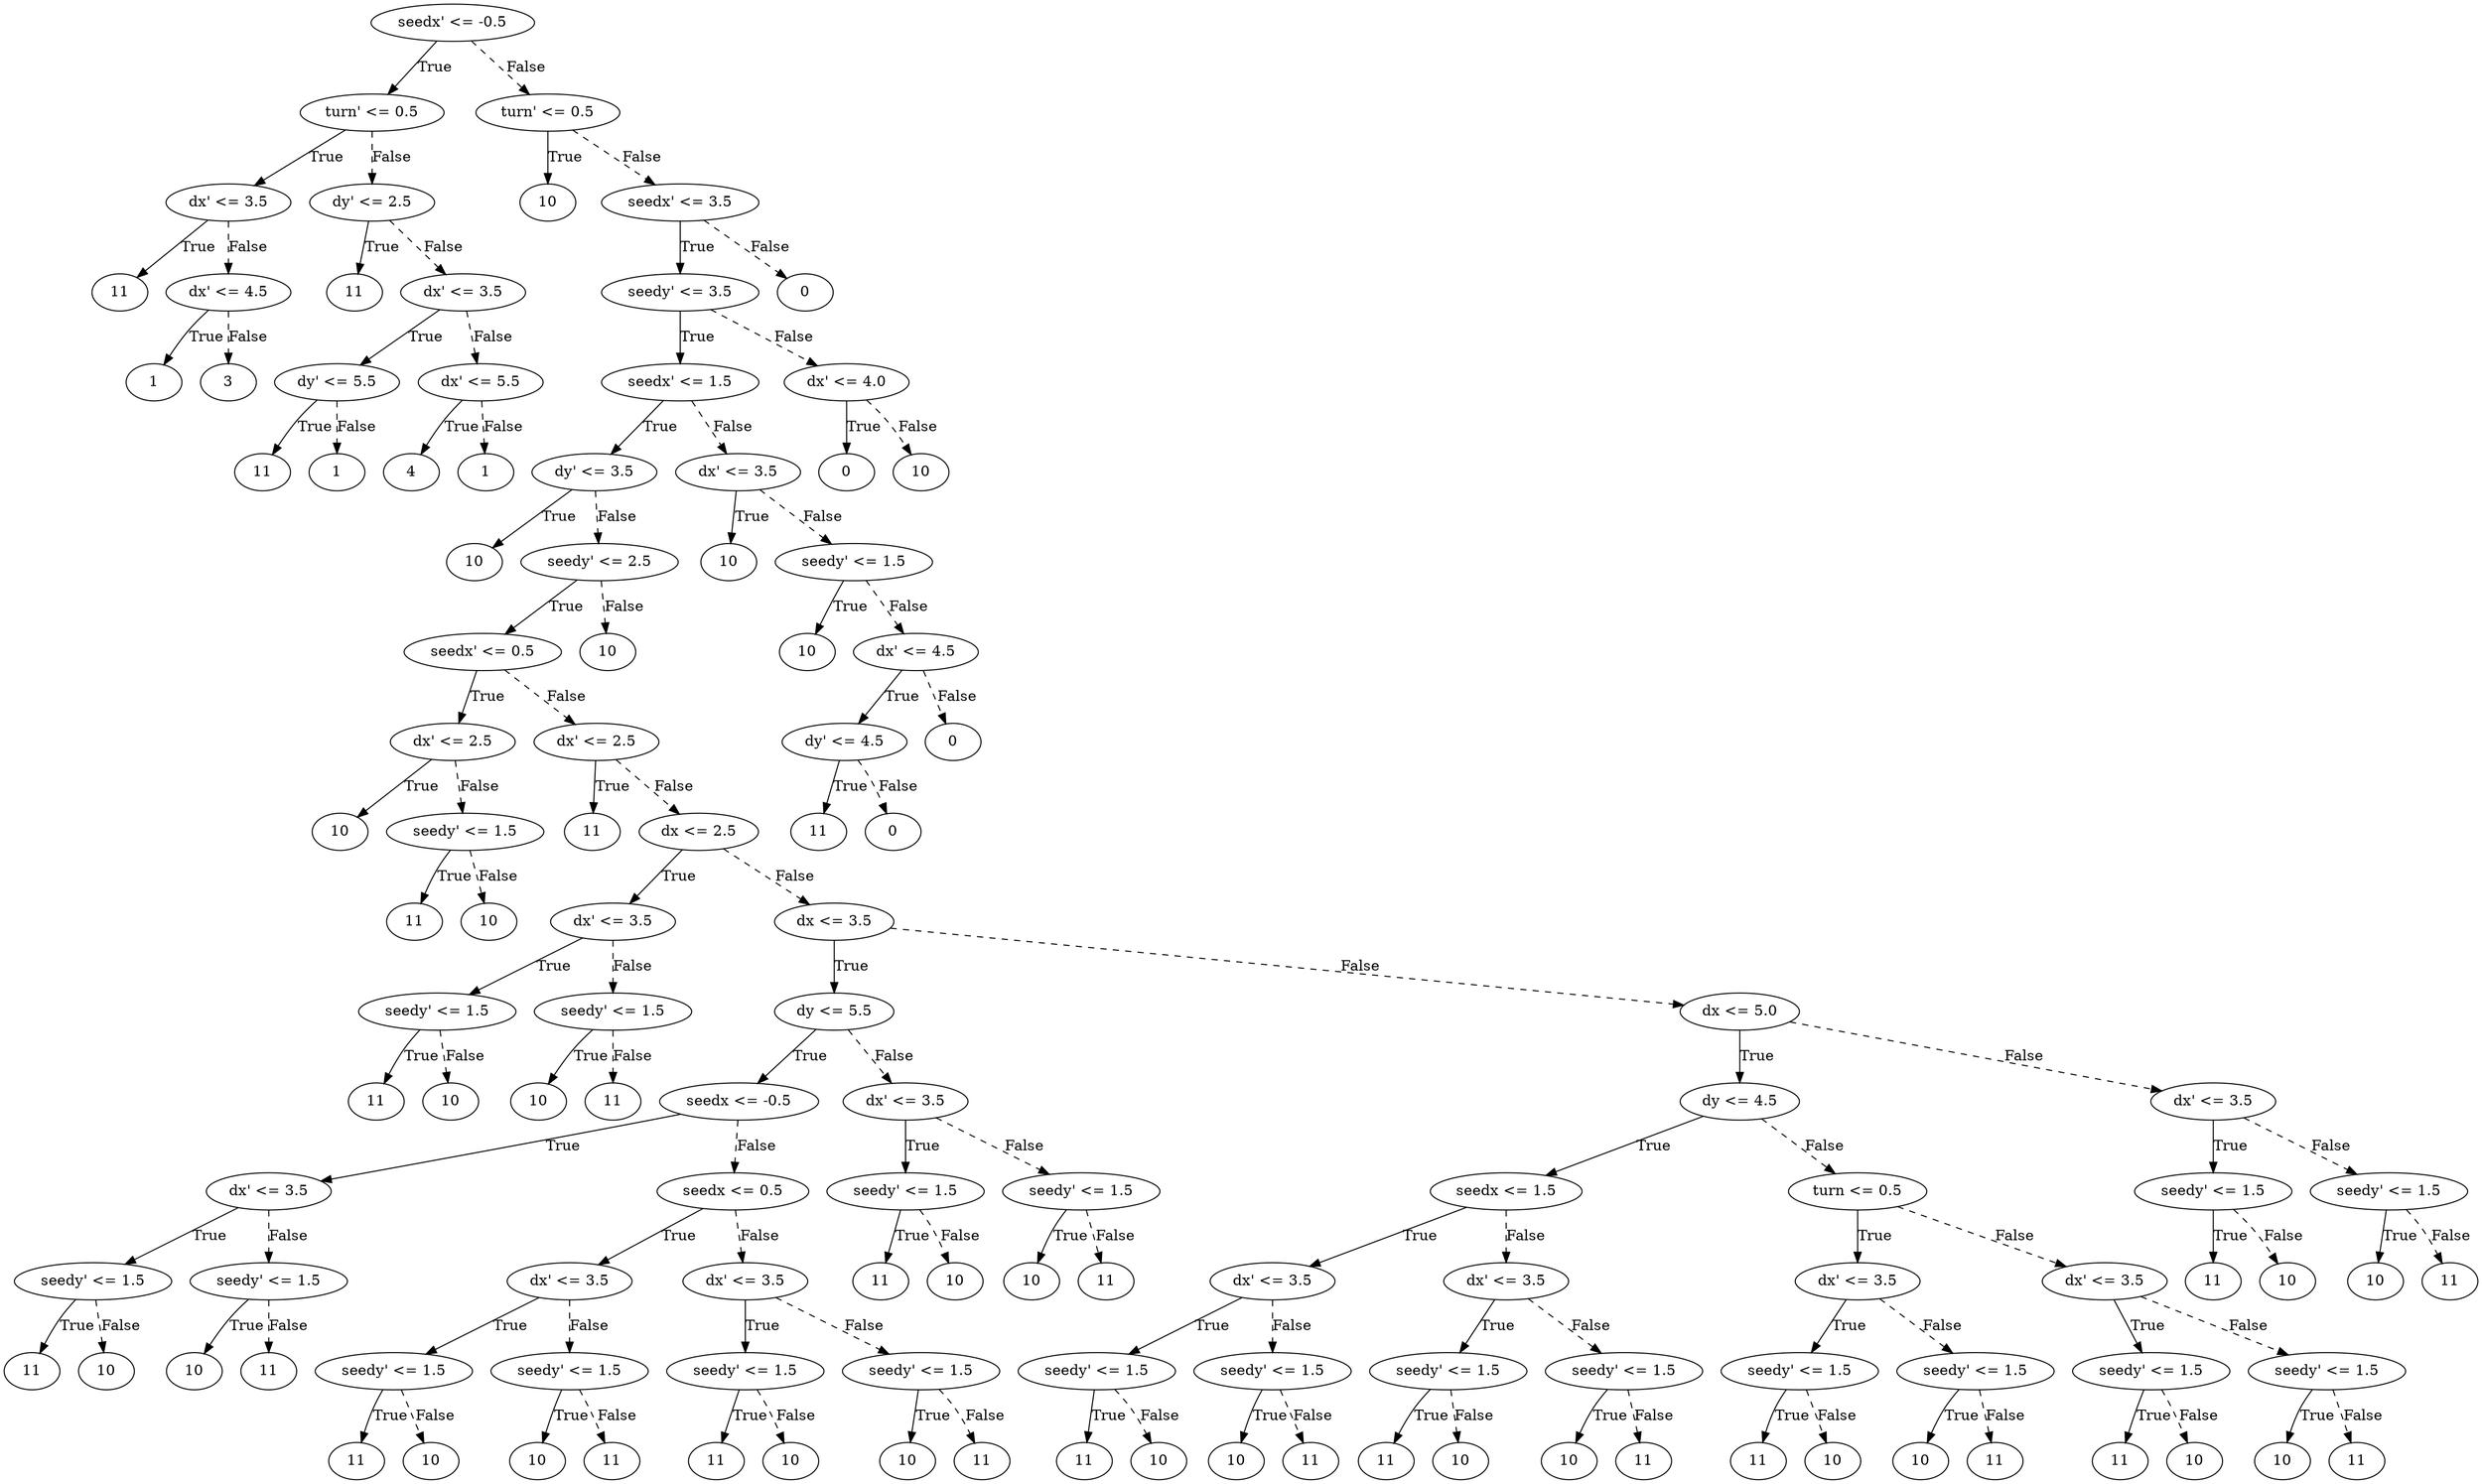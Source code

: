 digraph {
0 [label="seedx' <= -0.5"];
1 [label="turn' <= 0.5"];
2 [label="dx' <= 3.5"];
3 [label="11"];
2 -> 3 [label="True"];
4 [label="dx' <= 4.5"];
5 [label="1"];
4 -> 5 [label="True"];
6 [label="3"];
4 -> 6 [style="dashed", label="False"];
2 -> 4 [style="dashed", label="False"];
1 -> 2 [label="True"];
7 [label="dy' <= 2.5"];
8 [label="11"];
7 -> 8 [label="True"];
9 [label="dx' <= 3.5"];
10 [label="dy' <= 5.5"];
11 [label="11"];
10 -> 11 [label="True"];
12 [label="1"];
10 -> 12 [style="dashed", label="False"];
9 -> 10 [label="True"];
13 [label="dx' <= 5.5"];
14 [label="4"];
13 -> 14 [label="True"];
15 [label="1"];
13 -> 15 [style="dashed", label="False"];
9 -> 13 [style="dashed", label="False"];
7 -> 9 [style="dashed", label="False"];
1 -> 7 [style="dashed", label="False"];
0 -> 1 [label="True"];
16 [label="turn' <= 0.5"];
17 [label="10"];
16 -> 17 [label="True"];
18 [label="seedx' <= 3.5"];
19 [label="seedy' <= 3.5"];
20 [label="seedx' <= 1.5"];
21 [label="dy' <= 3.5"];
22 [label="10"];
21 -> 22 [label="True"];
23 [label="seedy' <= 2.5"];
24 [label="seedx' <= 0.5"];
25 [label="dx' <= 2.5"];
26 [label="10"];
25 -> 26 [label="True"];
27 [label="seedy' <= 1.5"];
28 [label="11"];
27 -> 28 [label="True"];
29 [label="10"];
27 -> 29 [style="dashed", label="False"];
25 -> 27 [style="dashed", label="False"];
24 -> 25 [label="True"];
30 [label="dx' <= 2.5"];
31 [label="11"];
30 -> 31 [label="True"];
32 [label="dx <= 2.5"];
33 [label="dx' <= 3.5"];
34 [label="seedy' <= 1.5"];
35 [label="11"];
34 -> 35 [label="True"];
36 [label="10"];
34 -> 36 [style="dashed", label="False"];
33 -> 34 [label="True"];
37 [label="seedy' <= 1.5"];
38 [label="10"];
37 -> 38 [label="True"];
39 [label="11"];
37 -> 39 [style="dashed", label="False"];
33 -> 37 [style="dashed", label="False"];
32 -> 33 [label="True"];
40 [label="dx <= 3.5"];
41 [label="dy <= 5.5"];
42 [label="seedx <= -0.5"];
43 [label="dx' <= 3.5"];
44 [label="seedy' <= 1.5"];
45 [label="11"];
44 -> 45 [label="True"];
46 [label="10"];
44 -> 46 [style="dashed", label="False"];
43 -> 44 [label="True"];
47 [label="seedy' <= 1.5"];
48 [label="10"];
47 -> 48 [label="True"];
49 [label="11"];
47 -> 49 [style="dashed", label="False"];
43 -> 47 [style="dashed", label="False"];
42 -> 43 [label="True"];
50 [label="seedx <= 0.5"];
51 [label="dx' <= 3.5"];
52 [label="seedy' <= 1.5"];
53 [label="11"];
52 -> 53 [label="True"];
54 [label="10"];
52 -> 54 [style="dashed", label="False"];
51 -> 52 [label="True"];
55 [label="seedy' <= 1.5"];
56 [label="10"];
55 -> 56 [label="True"];
57 [label="11"];
55 -> 57 [style="dashed", label="False"];
51 -> 55 [style="dashed", label="False"];
50 -> 51 [label="True"];
58 [label="dx' <= 3.5"];
59 [label="seedy' <= 1.5"];
60 [label="11"];
59 -> 60 [label="True"];
61 [label="10"];
59 -> 61 [style="dashed", label="False"];
58 -> 59 [label="True"];
62 [label="seedy' <= 1.5"];
63 [label="10"];
62 -> 63 [label="True"];
64 [label="11"];
62 -> 64 [style="dashed", label="False"];
58 -> 62 [style="dashed", label="False"];
50 -> 58 [style="dashed", label="False"];
42 -> 50 [style="dashed", label="False"];
41 -> 42 [label="True"];
65 [label="dx' <= 3.5"];
66 [label="seedy' <= 1.5"];
67 [label="11"];
66 -> 67 [label="True"];
68 [label="10"];
66 -> 68 [style="dashed", label="False"];
65 -> 66 [label="True"];
69 [label="seedy' <= 1.5"];
70 [label="10"];
69 -> 70 [label="True"];
71 [label="11"];
69 -> 71 [style="dashed", label="False"];
65 -> 69 [style="dashed", label="False"];
41 -> 65 [style="dashed", label="False"];
40 -> 41 [label="True"];
72 [label="dx <= 5.0"];
73 [label="dy <= 4.5"];
74 [label="seedx <= 1.5"];
75 [label="dx' <= 3.5"];
76 [label="seedy' <= 1.5"];
77 [label="11"];
76 -> 77 [label="True"];
78 [label="10"];
76 -> 78 [style="dashed", label="False"];
75 -> 76 [label="True"];
79 [label="seedy' <= 1.5"];
80 [label="10"];
79 -> 80 [label="True"];
81 [label="11"];
79 -> 81 [style="dashed", label="False"];
75 -> 79 [style="dashed", label="False"];
74 -> 75 [label="True"];
82 [label="dx' <= 3.5"];
83 [label="seedy' <= 1.5"];
84 [label="11"];
83 -> 84 [label="True"];
85 [label="10"];
83 -> 85 [style="dashed", label="False"];
82 -> 83 [label="True"];
86 [label="seedy' <= 1.5"];
87 [label="10"];
86 -> 87 [label="True"];
88 [label="11"];
86 -> 88 [style="dashed", label="False"];
82 -> 86 [style="dashed", label="False"];
74 -> 82 [style="dashed", label="False"];
73 -> 74 [label="True"];
89 [label="turn <= 0.5"];
90 [label="dx' <= 3.5"];
91 [label="seedy' <= 1.5"];
92 [label="11"];
91 -> 92 [label="True"];
93 [label="10"];
91 -> 93 [style="dashed", label="False"];
90 -> 91 [label="True"];
94 [label="seedy' <= 1.5"];
95 [label="10"];
94 -> 95 [label="True"];
96 [label="11"];
94 -> 96 [style="dashed", label="False"];
90 -> 94 [style="dashed", label="False"];
89 -> 90 [label="True"];
97 [label="dx' <= 3.5"];
98 [label="seedy' <= 1.5"];
99 [label="11"];
98 -> 99 [label="True"];
100 [label="10"];
98 -> 100 [style="dashed", label="False"];
97 -> 98 [label="True"];
101 [label="seedy' <= 1.5"];
102 [label="10"];
101 -> 102 [label="True"];
103 [label="11"];
101 -> 103 [style="dashed", label="False"];
97 -> 101 [style="dashed", label="False"];
89 -> 97 [style="dashed", label="False"];
73 -> 89 [style="dashed", label="False"];
72 -> 73 [label="True"];
104 [label="dx' <= 3.5"];
105 [label="seedy' <= 1.5"];
106 [label="11"];
105 -> 106 [label="True"];
107 [label="10"];
105 -> 107 [style="dashed", label="False"];
104 -> 105 [label="True"];
108 [label="seedy' <= 1.5"];
109 [label="10"];
108 -> 109 [label="True"];
110 [label="11"];
108 -> 110 [style="dashed", label="False"];
104 -> 108 [style="dashed", label="False"];
72 -> 104 [style="dashed", label="False"];
40 -> 72 [style="dashed", label="False"];
32 -> 40 [style="dashed", label="False"];
30 -> 32 [style="dashed", label="False"];
24 -> 30 [style="dashed", label="False"];
23 -> 24 [label="True"];
111 [label="10"];
23 -> 111 [style="dashed", label="False"];
21 -> 23 [style="dashed", label="False"];
20 -> 21 [label="True"];
112 [label="dx' <= 3.5"];
113 [label="10"];
112 -> 113 [label="True"];
114 [label="seedy' <= 1.5"];
115 [label="10"];
114 -> 115 [label="True"];
116 [label="dx' <= 4.5"];
117 [label="dy' <= 4.5"];
118 [label="11"];
117 -> 118 [label="True"];
119 [label="0"];
117 -> 119 [style="dashed", label="False"];
116 -> 117 [label="True"];
120 [label="0"];
116 -> 120 [style="dashed", label="False"];
114 -> 116 [style="dashed", label="False"];
112 -> 114 [style="dashed", label="False"];
20 -> 112 [style="dashed", label="False"];
19 -> 20 [label="True"];
121 [label="dx' <= 4.0"];
122 [label="0"];
121 -> 122 [label="True"];
123 [label="10"];
121 -> 123 [style="dashed", label="False"];
19 -> 121 [style="dashed", label="False"];
18 -> 19 [label="True"];
124 [label="0"];
18 -> 124 [style="dashed", label="False"];
16 -> 18 [style="dashed", label="False"];
0 -> 16 [style="dashed", label="False"];

}